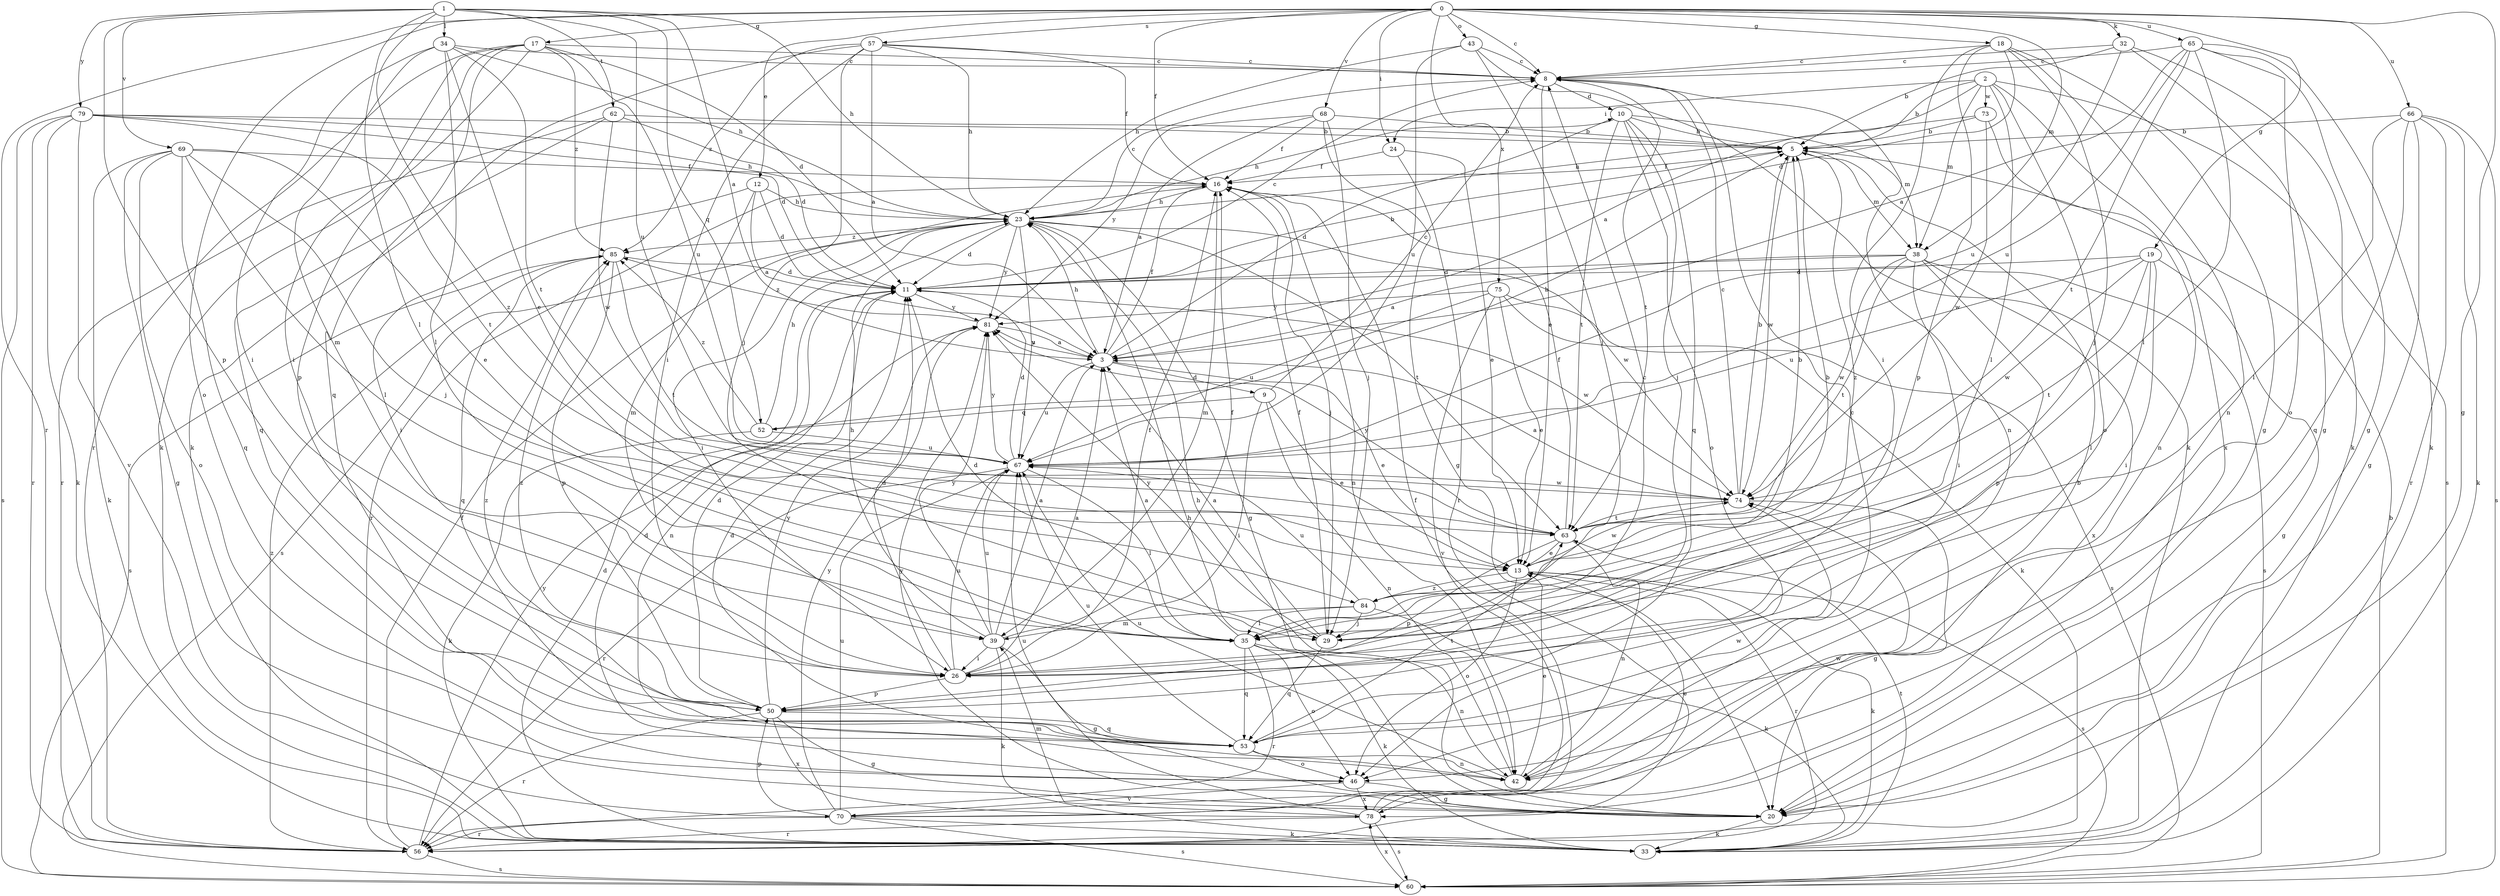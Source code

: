 strict digraph  {
0;
1;
2;
3;
5;
8;
9;
10;
11;
12;
13;
16;
17;
18;
19;
20;
23;
24;
26;
29;
32;
33;
34;
35;
38;
39;
42;
43;
46;
50;
52;
53;
56;
57;
60;
62;
63;
65;
66;
67;
68;
69;
70;
73;
74;
75;
78;
79;
81;
84;
85;
0 -> 8  [label=c];
0 -> 12  [label=e];
0 -> 16  [label=f];
0 -> 17  [label=g];
0 -> 18  [label=g];
0 -> 19  [label=g];
0 -> 20  [label=g];
0 -> 24  [label=i];
0 -> 32  [label=k];
0 -> 38  [label=m];
0 -> 43  [label=o];
0 -> 46  [label=o];
0 -> 56  [label=r];
0 -> 57  [label=s];
0 -> 65  [label=u];
0 -> 66  [label=u];
0 -> 68  [label=v];
0 -> 75  [label=x];
1 -> 3  [label=a];
1 -> 23  [label=h];
1 -> 34  [label=l];
1 -> 35  [label=l];
1 -> 50  [label=p];
1 -> 52  [label=q];
1 -> 62  [label=t];
1 -> 67  [label=u];
1 -> 69  [label=v];
1 -> 79  [label=y];
1 -> 84  [label=z];
2 -> 3  [label=a];
2 -> 5  [label=b];
2 -> 24  [label=i];
2 -> 35  [label=l];
2 -> 38  [label=m];
2 -> 46  [label=o];
2 -> 60  [label=s];
2 -> 73  [label=w];
2 -> 78  [label=x];
3 -> 9  [label=d];
3 -> 10  [label=d];
3 -> 13  [label=e];
3 -> 16  [label=f];
3 -> 23  [label=h];
3 -> 67  [label=u];
3 -> 81  [label=y];
5 -> 16  [label=f];
5 -> 38  [label=m];
5 -> 74  [label=w];
5 -> 84  [label=z];
8 -> 10  [label=d];
8 -> 13  [label=e];
8 -> 42  [label=n];
8 -> 63  [label=t];
9 -> 8  [label=c];
9 -> 13  [label=e];
9 -> 26  [label=i];
9 -> 42  [label=n];
9 -> 52  [label=q];
10 -> 5  [label=b];
10 -> 23  [label=h];
10 -> 29  [label=j];
10 -> 38  [label=m];
10 -> 46  [label=o];
10 -> 53  [label=q];
10 -> 63  [label=t];
11 -> 5  [label=b];
11 -> 8  [label=c];
11 -> 42  [label=n];
11 -> 74  [label=w];
11 -> 81  [label=y];
12 -> 3  [label=a];
12 -> 11  [label=d];
12 -> 23  [label=h];
12 -> 26  [label=i];
12 -> 39  [label=m];
13 -> 5  [label=b];
13 -> 33  [label=k];
13 -> 46  [label=o];
13 -> 56  [label=r];
13 -> 60  [label=s];
13 -> 74  [label=w];
13 -> 84  [label=z];
16 -> 23  [label=h];
16 -> 29  [label=j];
16 -> 39  [label=m];
16 -> 42  [label=n];
16 -> 56  [label=r];
17 -> 8  [label=c];
17 -> 11  [label=d];
17 -> 26  [label=i];
17 -> 33  [label=k];
17 -> 50  [label=p];
17 -> 53  [label=q];
17 -> 56  [label=r];
17 -> 67  [label=u];
17 -> 85  [label=z];
18 -> 8  [label=c];
18 -> 11  [label=d];
18 -> 20  [label=g];
18 -> 26  [label=i];
18 -> 29  [label=j];
18 -> 42  [label=n];
18 -> 50  [label=p];
19 -> 11  [label=d];
19 -> 20  [label=g];
19 -> 26  [label=i];
19 -> 35  [label=l];
19 -> 63  [label=t];
19 -> 67  [label=u];
19 -> 74  [label=w];
20 -> 23  [label=h];
20 -> 33  [label=k];
20 -> 81  [label=y];
23 -> 8  [label=c];
23 -> 11  [label=d];
23 -> 20  [label=g];
23 -> 26  [label=i];
23 -> 60  [label=s];
23 -> 63  [label=t];
23 -> 67  [label=u];
23 -> 74  [label=w];
23 -> 81  [label=y];
23 -> 85  [label=z];
24 -> 13  [label=e];
24 -> 16  [label=f];
24 -> 56  [label=r];
26 -> 3  [label=a];
26 -> 8  [label=c];
26 -> 11  [label=d];
26 -> 16  [label=f];
26 -> 50  [label=p];
26 -> 67  [label=u];
29 -> 3  [label=a];
29 -> 16  [label=f];
29 -> 53  [label=q];
29 -> 81  [label=y];
32 -> 5  [label=b];
32 -> 8  [label=c];
32 -> 20  [label=g];
32 -> 33  [label=k];
32 -> 67  [label=u];
33 -> 11  [label=d];
33 -> 63  [label=t];
34 -> 8  [label=c];
34 -> 13  [label=e];
34 -> 23  [label=h];
34 -> 26  [label=i];
34 -> 35  [label=l];
34 -> 39  [label=m];
34 -> 63  [label=t];
35 -> 3  [label=a];
35 -> 11  [label=d];
35 -> 33  [label=k];
35 -> 42  [label=n];
35 -> 46  [label=o];
35 -> 53  [label=q];
35 -> 56  [label=r];
38 -> 3  [label=a];
38 -> 11  [label=d];
38 -> 26  [label=i];
38 -> 50  [label=p];
38 -> 60  [label=s];
38 -> 63  [label=t];
38 -> 74  [label=w];
38 -> 78  [label=x];
39 -> 3  [label=a];
39 -> 16  [label=f];
39 -> 20  [label=g];
39 -> 23  [label=h];
39 -> 26  [label=i];
39 -> 33  [label=k];
39 -> 67  [label=u];
39 -> 81  [label=y];
42 -> 11  [label=d];
42 -> 13  [label=e];
42 -> 23  [label=h];
42 -> 67  [label=u];
42 -> 74  [label=w];
43 -> 8  [label=c];
43 -> 23  [label=h];
43 -> 29  [label=j];
43 -> 33  [label=k];
43 -> 67  [label=u];
46 -> 11  [label=d];
46 -> 20  [label=g];
46 -> 70  [label=v];
46 -> 78  [label=x];
50 -> 11  [label=d];
50 -> 20  [label=g];
50 -> 53  [label=q];
50 -> 56  [label=r];
50 -> 78  [label=x];
50 -> 81  [label=y];
50 -> 85  [label=z];
52 -> 5  [label=b];
52 -> 23  [label=h];
52 -> 33  [label=k];
52 -> 67  [label=u];
52 -> 85  [label=z];
53 -> 8  [label=c];
53 -> 42  [label=n];
53 -> 46  [label=o];
53 -> 63  [label=t];
53 -> 67  [label=u];
53 -> 85  [label=z];
56 -> 16  [label=f];
56 -> 60  [label=s];
56 -> 81  [label=y];
56 -> 85  [label=z];
57 -> 3  [label=a];
57 -> 8  [label=c];
57 -> 16  [label=f];
57 -> 23  [label=h];
57 -> 26  [label=i];
57 -> 29  [label=j];
57 -> 33  [label=k];
57 -> 85  [label=z];
60 -> 5  [label=b];
60 -> 78  [label=x];
62 -> 5  [label=b];
62 -> 11  [label=d];
62 -> 53  [label=q];
62 -> 56  [label=r];
62 -> 74  [label=w];
63 -> 13  [label=e];
63 -> 16  [label=f];
63 -> 42  [label=n];
63 -> 50  [label=p];
63 -> 81  [label=y];
65 -> 3  [label=a];
65 -> 8  [label=c];
65 -> 20  [label=g];
65 -> 33  [label=k];
65 -> 35  [label=l];
65 -> 46  [label=o];
65 -> 63  [label=t];
65 -> 67  [label=u];
66 -> 5  [label=b];
66 -> 20  [label=g];
66 -> 33  [label=k];
66 -> 35  [label=l];
66 -> 53  [label=q];
66 -> 56  [label=r];
66 -> 60  [label=s];
67 -> 11  [label=d];
67 -> 35  [label=l];
67 -> 56  [label=r];
67 -> 74  [label=w];
67 -> 81  [label=y];
68 -> 3  [label=a];
68 -> 5  [label=b];
68 -> 16  [label=f];
68 -> 20  [label=g];
68 -> 29  [label=j];
68 -> 81  [label=y];
69 -> 13  [label=e];
69 -> 16  [label=f];
69 -> 20  [label=g];
69 -> 29  [label=j];
69 -> 33  [label=k];
69 -> 35  [label=l];
69 -> 46  [label=o];
69 -> 53  [label=q];
70 -> 13  [label=e];
70 -> 33  [label=k];
70 -> 50  [label=p];
70 -> 56  [label=r];
70 -> 60  [label=s];
70 -> 67  [label=u];
70 -> 74  [label=w];
70 -> 81  [label=y];
73 -> 5  [label=b];
73 -> 23  [label=h];
73 -> 42  [label=n];
73 -> 74  [label=w];
74 -> 3  [label=a];
74 -> 5  [label=b];
74 -> 8  [label=c];
74 -> 20  [label=g];
74 -> 63  [label=t];
75 -> 13  [label=e];
75 -> 33  [label=k];
75 -> 60  [label=s];
75 -> 67  [label=u];
75 -> 70  [label=v];
75 -> 81  [label=y];
78 -> 5  [label=b];
78 -> 16  [label=f];
78 -> 39  [label=m];
78 -> 56  [label=r];
78 -> 60  [label=s];
78 -> 67  [label=u];
79 -> 5  [label=b];
79 -> 11  [label=d];
79 -> 23  [label=h];
79 -> 33  [label=k];
79 -> 56  [label=r];
79 -> 60  [label=s];
79 -> 63  [label=t];
79 -> 70  [label=v];
81 -> 3  [label=a];
81 -> 85  [label=z];
84 -> 5  [label=b];
84 -> 29  [label=j];
84 -> 33  [label=k];
84 -> 35  [label=l];
84 -> 39  [label=m];
84 -> 67  [label=u];
85 -> 11  [label=d];
85 -> 50  [label=p];
85 -> 53  [label=q];
85 -> 60  [label=s];
85 -> 63  [label=t];
}
